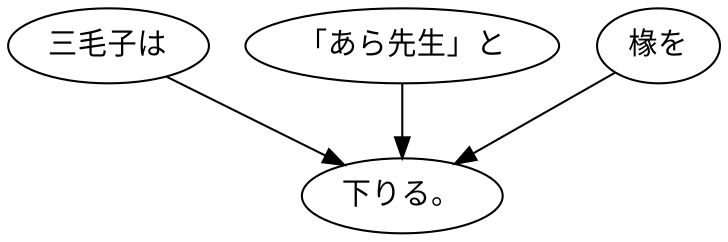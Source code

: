 digraph graph660 {
	node0 [label="三毛子は"];
	node1 [label="「あら先生」と"];
	node2 [label="椽を"];
	node3 [label="下りる。"];
	node0 -> node3;
	node1 -> node3;
	node2 -> node3;
}

